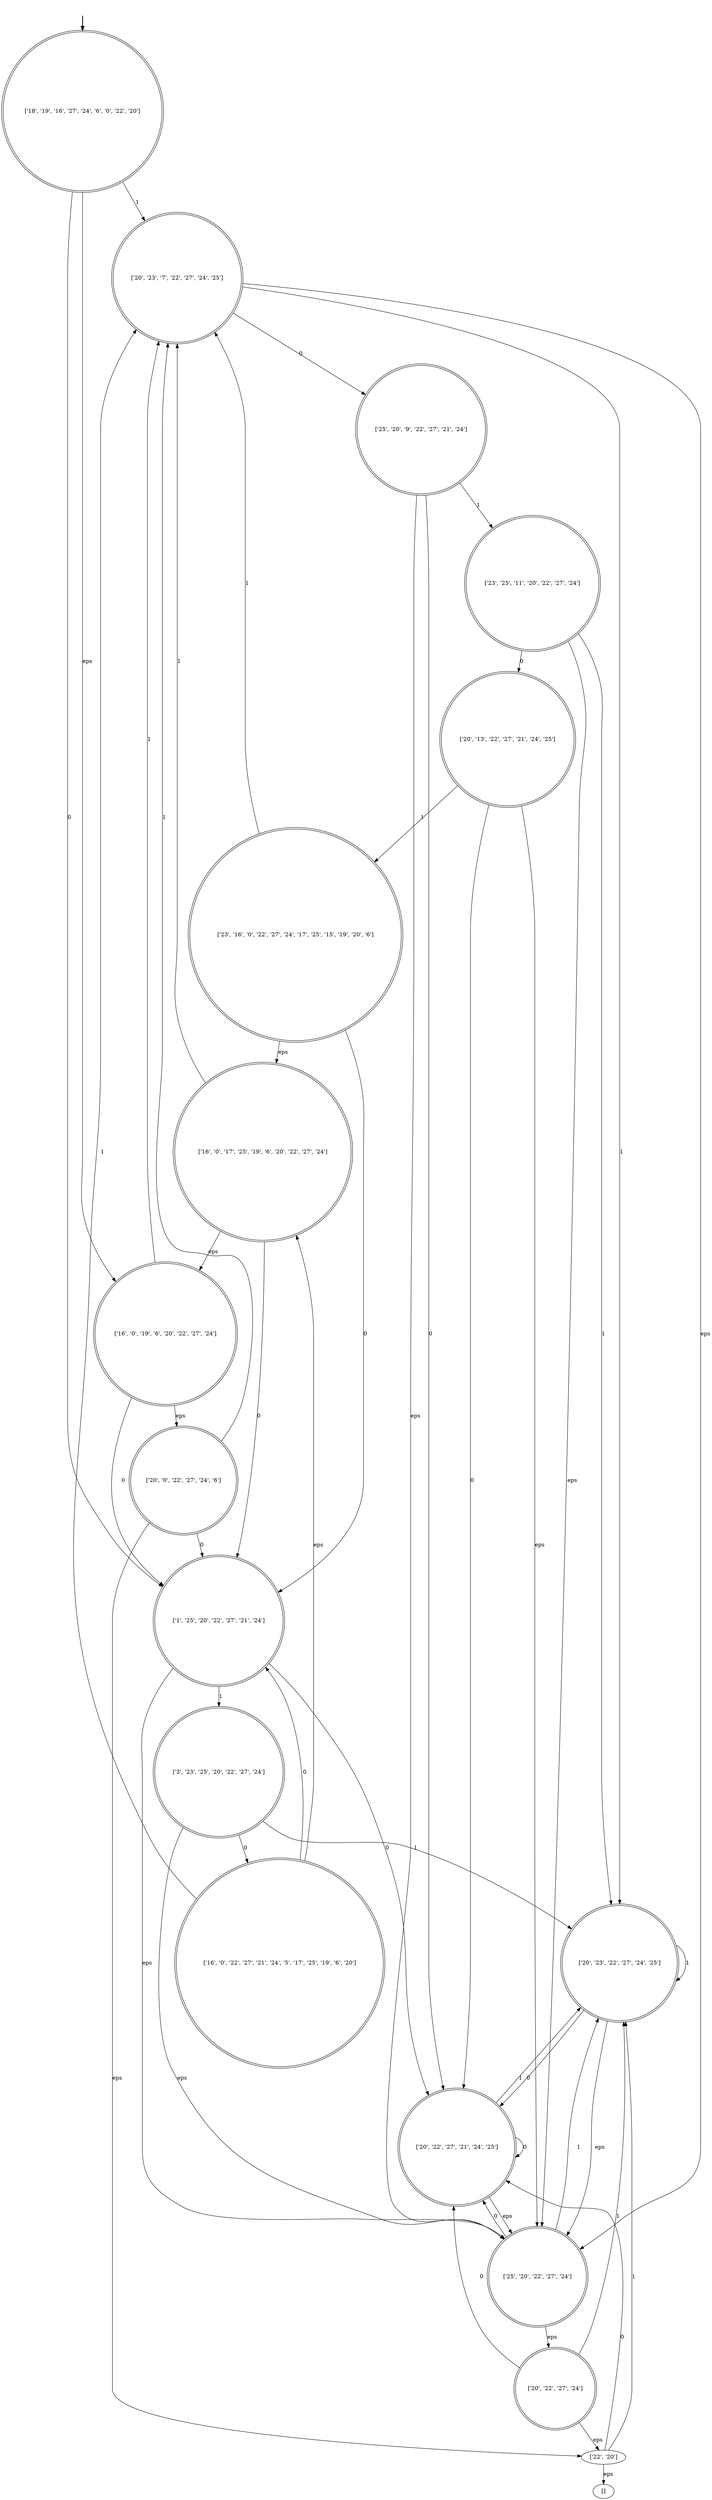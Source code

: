 digraph {
	fake [style=invisible]
	"['22', '20']"
	"['23', '25', '11', '20', '22', '27', '24']" [shape=doublecircle]
	"['16', '0', '22', '27', '21', '24', '5', '17', '25', '19', '6', '20']" [shape=doublecircle]
	"['20', '23', '22', '27', '24', '25']" [shape=doublecircle]
	"['3', '23', '25', '20', '22', '27', '24']" [shape=doublecircle]
	"['20', '22', '27', '21', '24', '25']" [shape=doublecircle]
	"['16', '0', '17', '25', '19', '6', '20', '22', '27', '24']" [shape=doublecircle]
	"['20', '23', '7', '22', '27', '24', '25']" [shape=doublecircle]
	"['25', '20', '9', '22', '27', '21', '24']" [shape=doublecircle]
	"['23', '16', '0', '22', '27', '24', '17', '25', '15', '19', '20', '6']" [shape=doublecircle]
	"['16', '0', '19', '6', '20', '22', '27', '24']" [shape=doublecircle]
	"['18', '19', '16', '27', '24', '6', '0', '22', '20']" [root=true shape=doublecircle]
	"['20', '22', '27', '24']" [shape=doublecircle]
	"['1', '25', '20', '22', '27', '21', '24']" [shape=doublecircle]
	"['25', '20', '22', '27', '24']" [shape=doublecircle]
	"['20', '0', '22', '27', '24', '6']" [shape=doublecircle]
	"['20', '13', '22', '27', '21', '24', '25']" [shape=doublecircle]
	fake -> "['18', '19', '16', '27', '24', '6', '0', '22', '20']" [style=bold]
	"['18', '19', '16', '27', '24', '6', '0', '22', '20']" -> "['1', '25', '20', '22', '27', '21', '24']" [label=0]
	"['18', '19', '16', '27', '24', '6', '0', '22', '20']" -> "['20', '23', '7', '22', '27', '24', '25']" [label=1]
	"['18', '19', '16', '27', '24', '6', '0', '22', '20']" -> "['16', '0', '19', '6', '20', '22', '27', '24']" [label=eps]
	"['1', '25', '20', '22', '27', '21', '24']" -> "['20', '22', '27', '21', '24', '25']" [label=0]
	"['1', '25', '20', '22', '27', '21', '24']" -> "['3', '23', '25', '20', '22', '27', '24']" [label=1]
	"['1', '25', '20', '22', '27', '21', '24']" -> "['25', '20', '22', '27', '24']" [label=eps]
	"['20', '23', '7', '22', '27', '24', '25']" -> "['25', '20', '9', '22', '27', '21', '24']" [label=0]
	"['20', '23', '7', '22', '27', '24', '25']" -> "['20', '23', '22', '27', '24', '25']" [label=1]
	"['20', '23', '7', '22', '27', '24', '25']" -> "['25', '20', '22', '27', '24']" [label=eps]
	"['16', '0', '19', '6', '20', '22', '27', '24']" -> "['1', '25', '20', '22', '27', '21', '24']" [label=0]
	"['16', '0', '19', '6', '20', '22', '27', '24']" -> "['20', '23', '7', '22', '27', '24', '25']" [label=1]
	"['16', '0', '19', '6', '20', '22', '27', '24']" -> "['20', '0', '22', '27', '24', '6']" [label=eps]
	"['20', '22', '27', '21', '24', '25']" -> "['20', '22', '27', '21', '24', '25']" [label=0]
	"['20', '22', '27', '21', '24', '25']" -> "['20', '23', '22', '27', '24', '25']" [label=1]
	"['20', '22', '27', '21', '24', '25']" -> "['25', '20', '22', '27', '24']" [label=eps]
	"['3', '23', '25', '20', '22', '27', '24']" -> "['16', '0', '22', '27', '21', '24', '5', '17', '25', '19', '6', '20']" [label=0]
	"['3', '23', '25', '20', '22', '27', '24']" -> "['20', '23', '22', '27', '24', '25']" [label=1]
	"['3', '23', '25', '20', '22', '27', '24']" -> "['25', '20', '22', '27', '24']" [label=eps]
	"['25', '20', '22', '27', '24']" -> "['20', '22', '27', '21', '24', '25']" [label=0]
	"['25', '20', '22', '27', '24']" -> "['20', '23', '22', '27', '24', '25']" [label=1]
	"['25', '20', '22', '27', '24']" -> "['20', '22', '27', '24']" [label=eps]
	"['25', '20', '9', '22', '27', '21', '24']" -> "['20', '22', '27', '21', '24', '25']" [label=0]
	"['25', '20', '9', '22', '27', '21', '24']" -> "['23', '25', '11', '20', '22', '27', '24']" [label=1]
	"['25', '20', '9', '22', '27', '21', '24']" -> "['25', '20', '22', '27', '24']" [label=eps]
	"['20', '23', '22', '27', '24', '25']" -> "['20', '22', '27', '21', '24', '25']" [label=0]
	"['20', '23', '22', '27', '24', '25']" -> "['20', '23', '22', '27', '24', '25']" [label=1]
	"['20', '23', '22', '27', '24', '25']" -> "['25', '20', '22', '27', '24']" [label=eps]
	"['20', '0', '22', '27', '24', '6']" -> "['1', '25', '20', '22', '27', '21', '24']" [label=0]
	"['20', '0', '22', '27', '24', '6']" -> "['20', '23', '7', '22', '27', '24', '25']" [label=1]
	"['20', '0', '22', '27', '24', '6']" -> "['22', '20']" [label=eps]
	"['16', '0', '22', '27', '21', '24', '5', '17', '25', '19', '6', '20']" -> "['1', '25', '20', '22', '27', '21', '24']" [label=0]
	"['16', '0', '22', '27', '21', '24', '5', '17', '25', '19', '6', '20']" -> "['20', '23', '7', '22', '27', '24', '25']" [label=1]
	"['16', '0', '22', '27', '21', '24', '5', '17', '25', '19', '6', '20']" -> "['16', '0', '17', '25', '19', '6', '20', '22', '27', '24']" [label=eps]
	"['20', '22', '27', '24']" -> "['20', '22', '27', '21', '24', '25']" [label=0]
	"['20', '22', '27', '24']" -> "['20', '23', '22', '27', '24', '25']" [label=1]
	"['20', '22', '27', '24']" -> "['22', '20']" [label=eps]
	"['23', '25', '11', '20', '22', '27', '24']" -> "['20', '13', '22', '27', '21', '24', '25']" [label=0]
	"['23', '25', '11', '20', '22', '27', '24']" -> "['20', '23', '22', '27', '24', '25']" [label=1]
	"['23', '25', '11', '20', '22', '27', '24']" -> "['25', '20', '22', '27', '24']" [label=eps]
	"['22', '20']" -> "['20', '22', '27', '21', '24', '25']" [label=0]
	"['22', '20']" -> "['20', '23', '22', '27', '24', '25']" [label=1]
	"['22', '20']" -> "[]" [label=eps]
	"['16', '0', '17', '25', '19', '6', '20', '22', '27', '24']" -> "['1', '25', '20', '22', '27', '21', '24']" [label=0]
	"['16', '0', '17', '25', '19', '6', '20', '22', '27', '24']" -> "['20', '23', '7', '22', '27', '24', '25']" [label=1]
	"['16', '0', '17', '25', '19', '6', '20', '22', '27', '24']" -> "['16', '0', '19', '6', '20', '22', '27', '24']" [label=eps]
	"['20', '13', '22', '27', '21', '24', '25']" -> "['20', '22', '27', '21', '24', '25']" [label=0]
	"['20', '13', '22', '27', '21', '24', '25']" -> "['23', '16', '0', '22', '27', '24', '17', '25', '15', '19', '20', '6']" [label=1]
	"['20', '13', '22', '27', '21', '24', '25']" -> "['25', '20', '22', '27', '24']" [label=eps]
	"['23', '16', '0', '22', '27', '24', '17', '25', '15', '19', '20', '6']" -> "['1', '25', '20', '22', '27', '21', '24']" [label=0]
	"['23', '16', '0', '22', '27', '24', '17', '25', '15', '19', '20', '6']" -> "['20', '23', '7', '22', '27', '24', '25']" [label=1]
	"['23', '16', '0', '22', '27', '24', '17', '25', '15', '19', '20', '6']" -> "['16', '0', '17', '25', '19', '6', '20', '22', '27', '24']" [label=eps]
}
